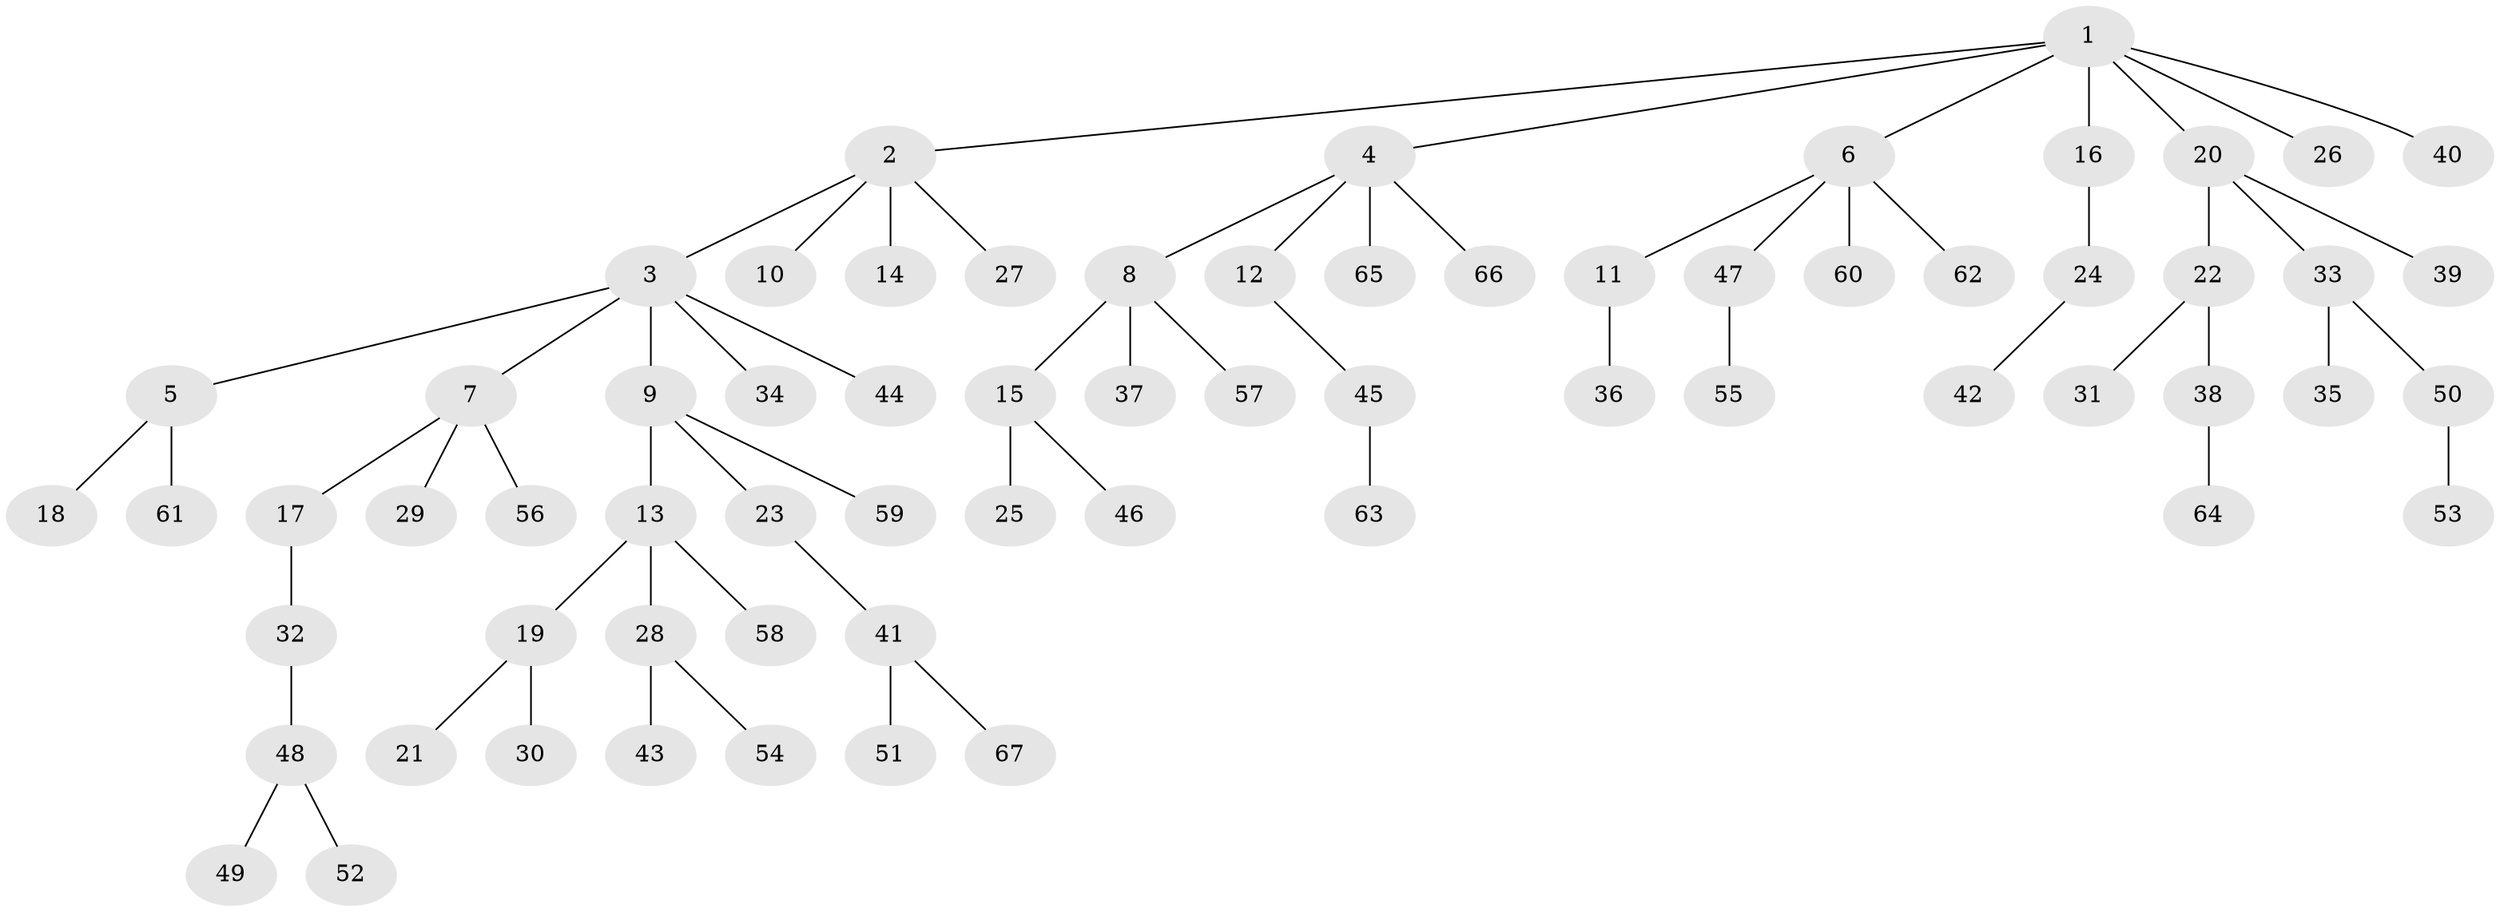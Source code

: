 // Generated by graph-tools (version 1.1) at 2025/02/03/09/25 03:02:29]
// undirected, 67 vertices, 66 edges
graph export_dot {
graph [start="1"]
  node [color=gray90,style=filled];
  1;
  2;
  3;
  4;
  5;
  6;
  7;
  8;
  9;
  10;
  11;
  12;
  13;
  14;
  15;
  16;
  17;
  18;
  19;
  20;
  21;
  22;
  23;
  24;
  25;
  26;
  27;
  28;
  29;
  30;
  31;
  32;
  33;
  34;
  35;
  36;
  37;
  38;
  39;
  40;
  41;
  42;
  43;
  44;
  45;
  46;
  47;
  48;
  49;
  50;
  51;
  52;
  53;
  54;
  55;
  56;
  57;
  58;
  59;
  60;
  61;
  62;
  63;
  64;
  65;
  66;
  67;
  1 -- 2;
  1 -- 4;
  1 -- 6;
  1 -- 16;
  1 -- 20;
  1 -- 26;
  1 -- 40;
  2 -- 3;
  2 -- 10;
  2 -- 14;
  2 -- 27;
  3 -- 5;
  3 -- 7;
  3 -- 9;
  3 -- 34;
  3 -- 44;
  4 -- 8;
  4 -- 12;
  4 -- 65;
  4 -- 66;
  5 -- 18;
  5 -- 61;
  6 -- 11;
  6 -- 47;
  6 -- 60;
  6 -- 62;
  7 -- 17;
  7 -- 29;
  7 -- 56;
  8 -- 15;
  8 -- 37;
  8 -- 57;
  9 -- 13;
  9 -- 23;
  9 -- 59;
  11 -- 36;
  12 -- 45;
  13 -- 19;
  13 -- 28;
  13 -- 58;
  15 -- 25;
  15 -- 46;
  16 -- 24;
  17 -- 32;
  19 -- 21;
  19 -- 30;
  20 -- 22;
  20 -- 33;
  20 -- 39;
  22 -- 31;
  22 -- 38;
  23 -- 41;
  24 -- 42;
  28 -- 43;
  28 -- 54;
  32 -- 48;
  33 -- 35;
  33 -- 50;
  38 -- 64;
  41 -- 51;
  41 -- 67;
  45 -- 63;
  47 -- 55;
  48 -- 49;
  48 -- 52;
  50 -- 53;
}
